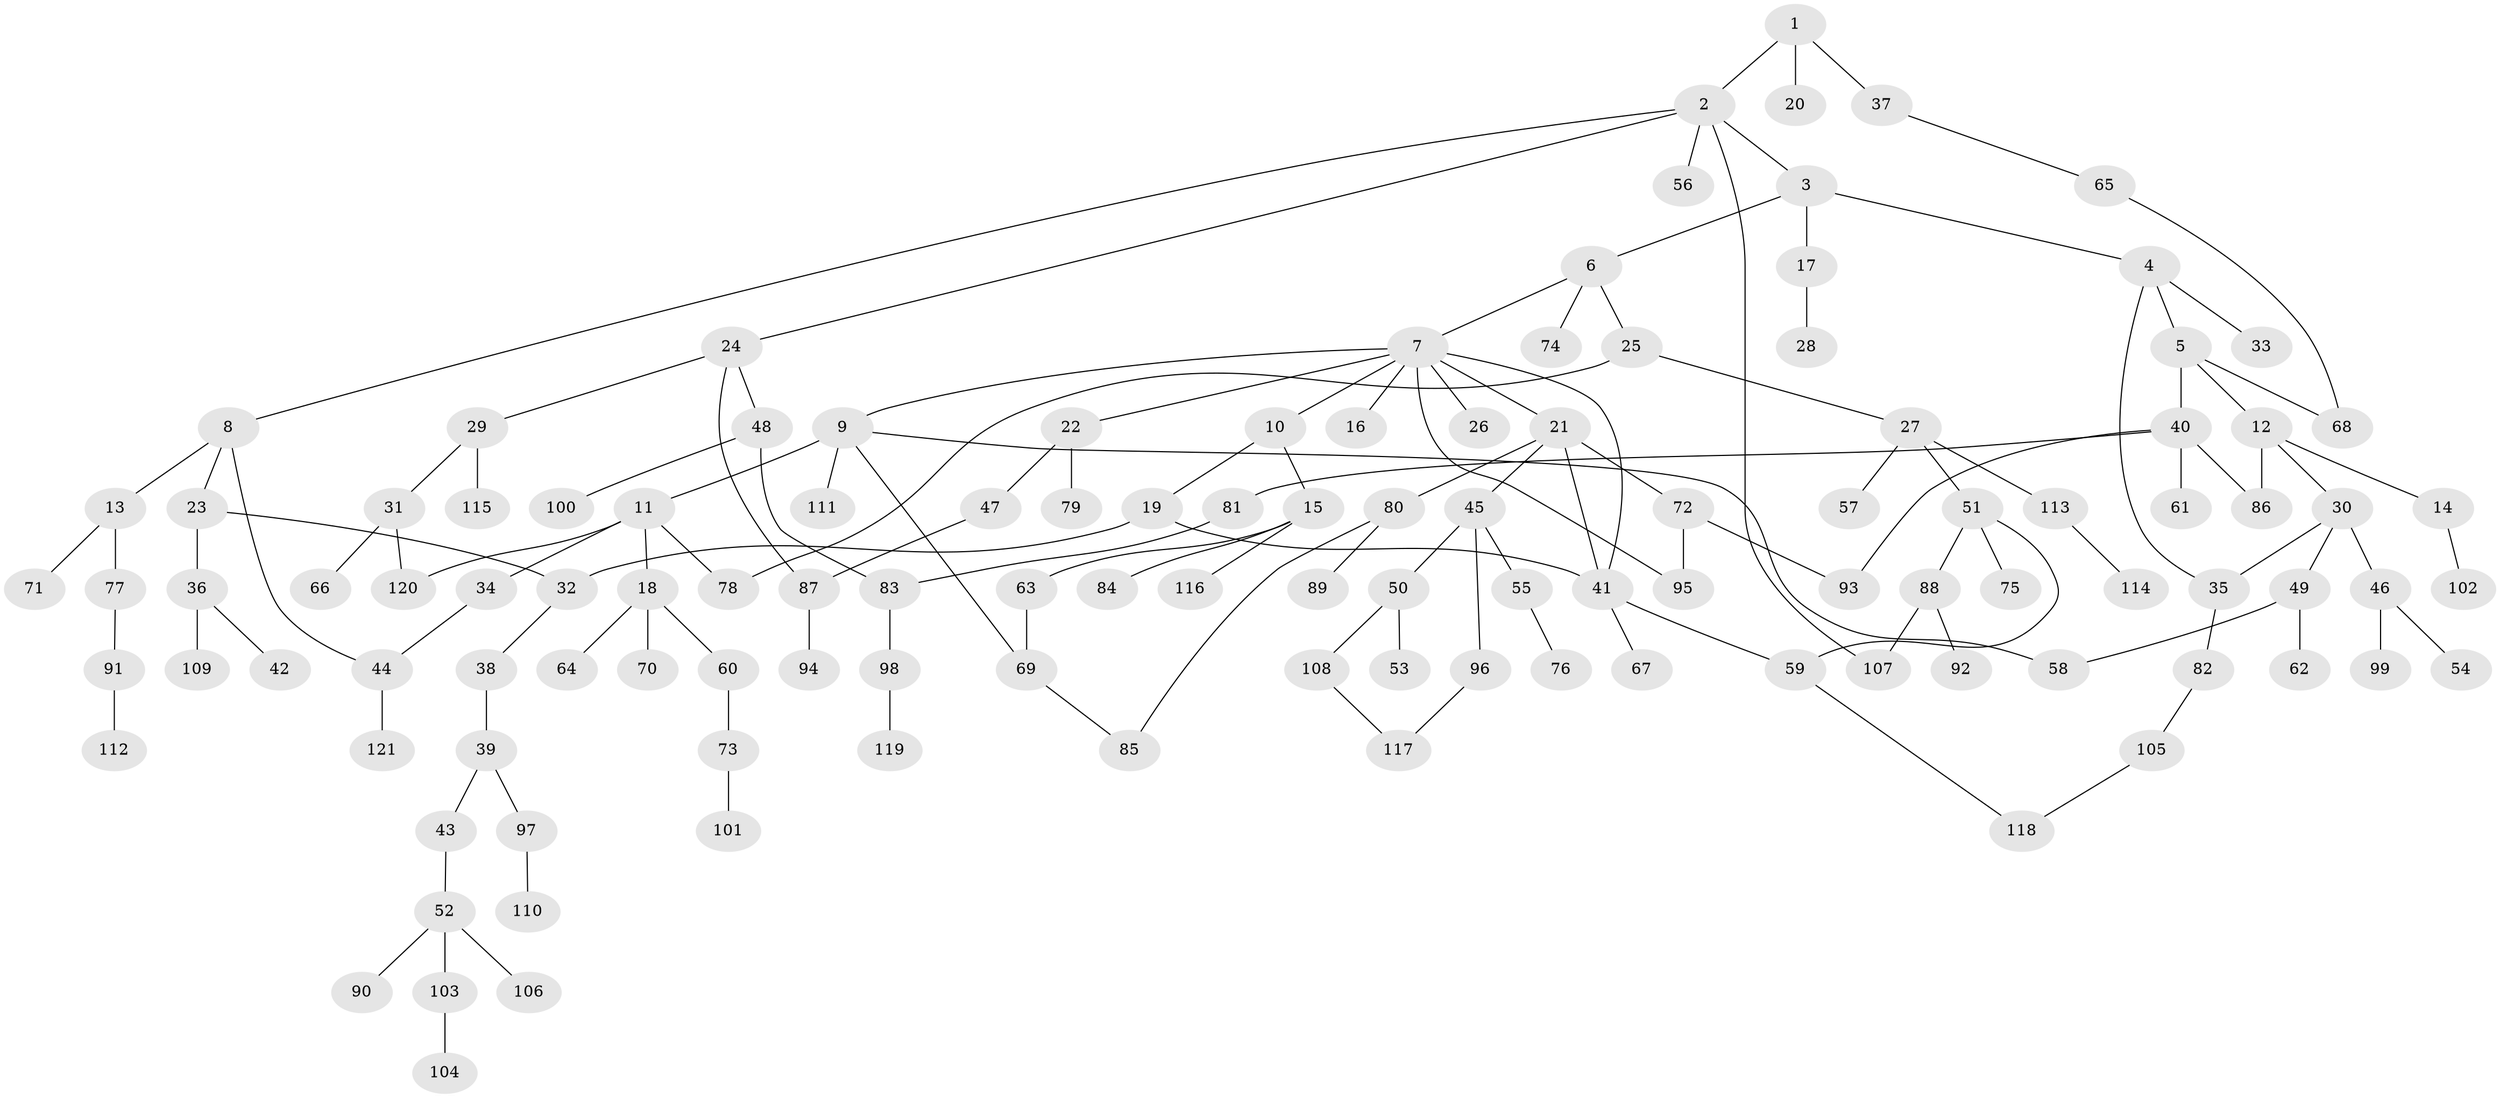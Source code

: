 // Generated by graph-tools (version 1.1) at 2025/10/02/27/25 16:10:51]
// undirected, 121 vertices, 140 edges
graph export_dot {
graph [start="1"]
  node [color=gray90,style=filled];
  1;
  2;
  3;
  4;
  5;
  6;
  7;
  8;
  9;
  10;
  11;
  12;
  13;
  14;
  15;
  16;
  17;
  18;
  19;
  20;
  21;
  22;
  23;
  24;
  25;
  26;
  27;
  28;
  29;
  30;
  31;
  32;
  33;
  34;
  35;
  36;
  37;
  38;
  39;
  40;
  41;
  42;
  43;
  44;
  45;
  46;
  47;
  48;
  49;
  50;
  51;
  52;
  53;
  54;
  55;
  56;
  57;
  58;
  59;
  60;
  61;
  62;
  63;
  64;
  65;
  66;
  67;
  68;
  69;
  70;
  71;
  72;
  73;
  74;
  75;
  76;
  77;
  78;
  79;
  80;
  81;
  82;
  83;
  84;
  85;
  86;
  87;
  88;
  89;
  90;
  91;
  92;
  93;
  94;
  95;
  96;
  97;
  98;
  99;
  100;
  101;
  102;
  103;
  104;
  105;
  106;
  107;
  108;
  109;
  110;
  111;
  112;
  113;
  114;
  115;
  116;
  117;
  118;
  119;
  120;
  121;
  1 -- 2;
  1 -- 20;
  1 -- 37;
  2 -- 3;
  2 -- 8;
  2 -- 24;
  2 -- 56;
  2 -- 107;
  3 -- 4;
  3 -- 6;
  3 -- 17;
  4 -- 5;
  4 -- 33;
  4 -- 35;
  5 -- 12;
  5 -- 40;
  5 -- 68;
  6 -- 7;
  6 -- 25;
  6 -- 74;
  7 -- 9;
  7 -- 10;
  7 -- 16;
  7 -- 21;
  7 -- 22;
  7 -- 26;
  7 -- 95;
  7 -- 41;
  8 -- 13;
  8 -- 23;
  8 -- 44;
  9 -- 11;
  9 -- 58;
  9 -- 111;
  9 -- 69;
  10 -- 15;
  10 -- 19;
  11 -- 18;
  11 -- 34;
  11 -- 120;
  11 -- 78;
  12 -- 14;
  12 -- 30;
  12 -- 86;
  13 -- 71;
  13 -- 77;
  14 -- 102;
  15 -- 63;
  15 -- 84;
  15 -- 116;
  17 -- 28;
  18 -- 60;
  18 -- 64;
  18 -- 70;
  19 -- 32;
  19 -- 41;
  21 -- 41;
  21 -- 45;
  21 -- 72;
  21 -- 80;
  22 -- 47;
  22 -- 79;
  23 -- 36;
  23 -- 32;
  24 -- 29;
  24 -- 48;
  24 -- 87;
  25 -- 27;
  25 -- 78;
  27 -- 51;
  27 -- 57;
  27 -- 113;
  29 -- 31;
  29 -- 115;
  30 -- 35;
  30 -- 46;
  30 -- 49;
  31 -- 66;
  31 -- 120;
  32 -- 38;
  34 -- 44;
  35 -- 82;
  36 -- 42;
  36 -- 109;
  37 -- 65;
  38 -- 39;
  39 -- 43;
  39 -- 97;
  40 -- 61;
  40 -- 81;
  40 -- 86;
  40 -- 93;
  41 -- 67;
  41 -- 59;
  43 -- 52;
  44 -- 121;
  45 -- 50;
  45 -- 55;
  45 -- 96;
  46 -- 54;
  46 -- 99;
  47 -- 87;
  48 -- 83;
  48 -- 100;
  49 -- 62;
  49 -- 58;
  50 -- 53;
  50 -- 108;
  51 -- 59;
  51 -- 75;
  51 -- 88;
  52 -- 90;
  52 -- 103;
  52 -- 106;
  55 -- 76;
  59 -- 118;
  60 -- 73;
  63 -- 69;
  65 -- 68;
  69 -- 85;
  72 -- 93;
  72 -- 95;
  73 -- 101;
  77 -- 91;
  80 -- 85;
  80 -- 89;
  81 -- 83;
  82 -- 105;
  83 -- 98;
  87 -- 94;
  88 -- 92;
  88 -- 107;
  91 -- 112;
  96 -- 117;
  97 -- 110;
  98 -- 119;
  103 -- 104;
  105 -- 118;
  108 -- 117;
  113 -- 114;
}
